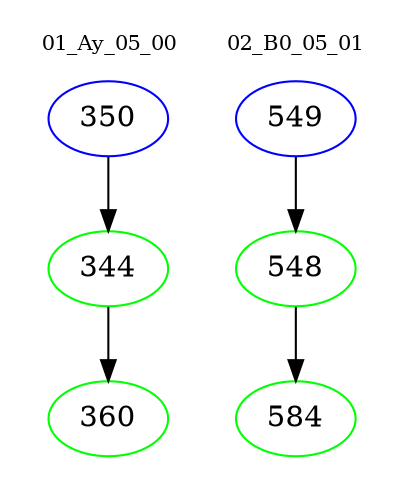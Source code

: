 digraph{
subgraph cluster_0 {
color = white
label = "01_Ay_05_00";
fontsize=10;
T0_350 [label="350", color="blue"]
T0_350 -> T0_344 [color="black"]
T0_344 [label="344", color="green"]
T0_344 -> T0_360 [color="black"]
T0_360 [label="360", color="green"]
}
subgraph cluster_1 {
color = white
label = "02_B0_05_01";
fontsize=10;
T1_549 [label="549", color="blue"]
T1_549 -> T1_548 [color="black"]
T1_548 [label="548", color="green"]
T1_548 -> T1_584 [color="black"]
T1_584 [label="584", color="green"]
}
}
